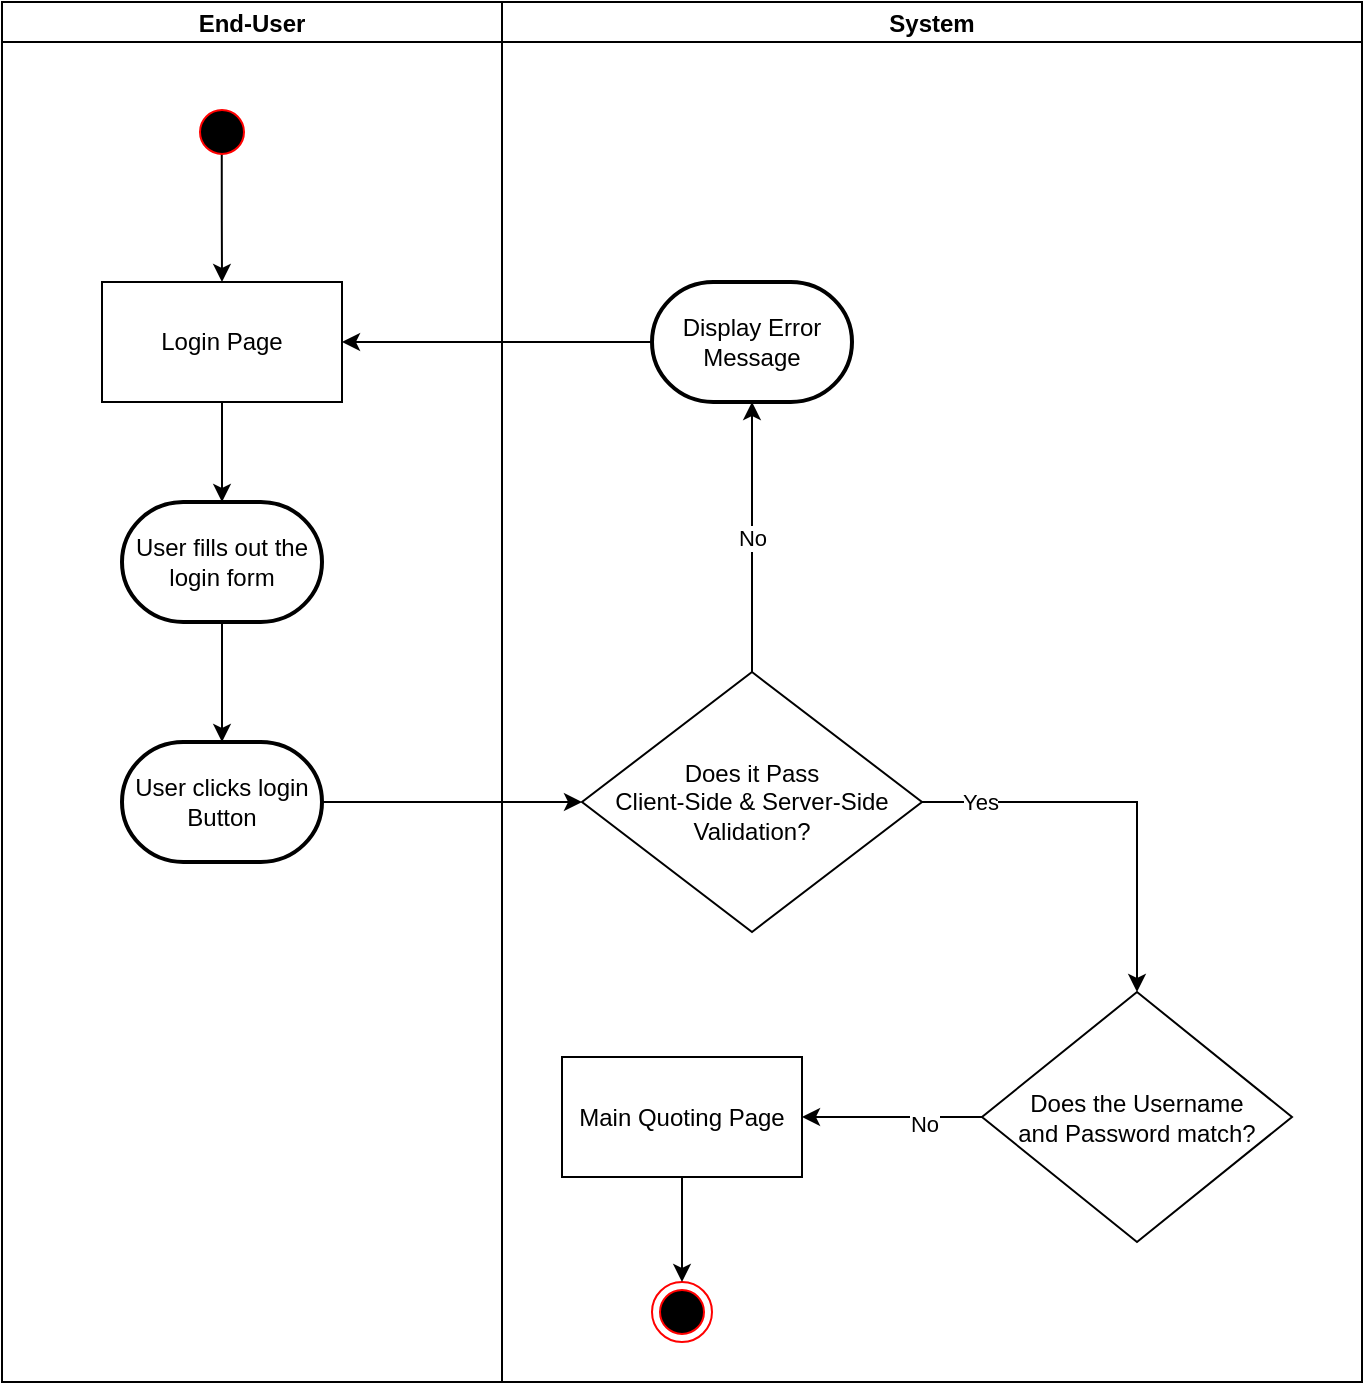 <mxfile version="20.4.0" type="github">
  <diagram id="wEBqfs0fLrA0wYbtQWPo" name="Page-1">
    <mxGraphModel dx="1421" dy="-1411" grid="1" gridSize="10" guides="1" tooltips="1" connect="1" arrows="1" fold="1" page="1" pageScale="1" pageWidth="850" pageHeight="1100" math="0" shadow="0">
      <root>
        <mxCell id="0" />
        <mxCell id="1" parent="0" />
        <mxCell id="65VOUvMgaLMo3-tbhrjl-1" value="End-User" style="swimlane;startSize=20;" parent="1" vertex="1">
          <mxGeometry x="120" y="2480" width="250" height="690" as="geometry" />
        </mxCell>
        <mxCell id="nj590LRYsxGTTs_kBgOg-9" style="edgeStyle=orthogonalEdgeStyle;rounded=0;orthogonalLoop=1;jettySize=auto;html=1;entryX=0.5;entryY=0;entryDx=0;entryDy=0;entryPerimeter=0;exitX=0.496;exitY=0.827;exitDx=0;exitDy=0;exitPerimeter=0;" parent="65VOUvMgaLMo3-tbhrjl-1" source="nj590LRYsxGTTs_kBgOg-10" edge="1">
          <mxGeometry relative="1" as="geometry">
            <mxPoint x="110" y="140" as="targetPoint" />
          </mxGeometry>
        </mxCell>
        <mxCell id="nj590LRYsxGTTs_kBgOg-10" value="" style="ellipse;html=1;shape=startState;fillColor=#000000;strokeColor=#ff0000;" parent="65VOUvMgaLMo3-tbhrjl-1" vertex="1">
          <mxGeometry x="95" y="50" width="30" height="30" as="geometry" />
        </mxCell>
        <mxCell id="zSzXEdfj71QLySuOlww8-1" value="Login Page" style="rounded=0;whiteSpace=wrap;html=1;" parent="65VOUvMgaLMo3-tbhrjl-1" vertex="1">
          <mxGeometry x="50" y="140" width="120" height="60" as="geometry" />
        </mxCell>
        <mxCell id="nj590LRYsxGTTs_kBgOg-3" value="User fills out the login form" style="strokeWidth=2;html=1;shape=mxgraph.flowchart.terminator;whiteSpace=wrap;" parent="65VOUvMgaLMo3-tbhrjl-1" vertex="1">
          <mxGeometry x="60" y="250" width="100" height="60" as="geometry" />
        </mxCell>
        <mxCell id="zSzXEdfj71QLySuOlww8-2" style="edgeStyle=orthogonalEdgeStyle;rounded=0;orthogonalLoop=1;jettySize=auto;html=1;entryX=0.5;entryY=0;entryDx=0;entryDy=0;entryPerimeter=0;" parent="65VOUvMgaLMo3-tbhrjl-1" source="zSzXEdfj71QLySuOlww8-1" target="nj590LRYsxGTTs_kBgOg-3" edge="1">
          <mxGeometry relative="1" as="geometry" />
        </mxCell>
        <mxCell id="nj590LRYsxGTTs_kBgOg-5" value="User clicks login Button" style="strokeWidth=2;html=1;shape=mxgraph.flowchart.terminator;whiteSpace=wrap;" parent="65VOUvMgaLMo3-tbhrjl-1" vertex="1">
          <mxGeometry x="60" y="370" width="100" height="60" as="geometry" />
        </mxCell>
        <mxCell id="nj590LRYsxGTTs_kBgOg-2" style="edgeStyle=orthogonalEdgeStyle;rounded=0;orthogonalLoop=1;jettySize=auto;html=1;exitX=0.5;exitY=1;exitDx=0;exitDy=0;exitPerimeter=0;entryX=0.5;entryY=0;entryDx=0;entryDy=0;entryPerimeter=0;" parent="65VOUvMgaLMo3-tbhrjl-1" source="nj590LRYsxGTTs_kBgOg-3" target="nj590LRYsxGTTs_kBgOg-5" edge="1">
          <mxGeometry relative="1" as="geometry">
            <mxPoint x="110.238" y="330" as="targetPoint" />
          </mxGeometry>
        </mxCell>
        <mxCell id="65VOUvMgaLMo3-tbhrjl-2" value="System" style="swimlane;startSize=20;" parent="1" vertex="1">
          <mxGeometry x="370" y="2480" width="430" height="690" as="geometry" />
        </mxCell>
        <mxCell id="65VOUvMgaLMo3-tbhrjl-6" value="No" style="edgeStyle=orthogonalEdgeStyle;rounded=0;orthogonalLoop=1;jettySize=auto;html=1;entryX=0.5;entryY=1;entryDx=0;entryDy=0;entryPerimeter=0;" parent="65VOUvMgaLMo3-tbhrjl-2" source="nj590LRYsxGTTs_kBgOg-8" target="65VOUvMgaLMo3-tbhrjl-4" edge="1">
          <mxGeometry relative="1" as="geometry" />
        </mxCell>
        <mxCell id="65VOUvMgaLMo3-tbhrjl-10" value="Yes" style="edgeStyle=orthogonalEdgeStyle;rounded=0;orthogonalLoop=1;jettySize=auto;html=1;" parent="65VOUvMgaLMo3-tbhrjl-2" source="nj590LRYsxGTTs_kBgOg-8" target="WCZOlGBW4HniHdG6kDoX-1" edge="1">
          <mxGeometry x="-0.703" relative="1" as="geometry">
            <mxPoint x="-1" as="offset" />
          </mxGeometry>
        </mxCell>
        <mxCell id="nj590LRYsxGTTs_kBgOg-8" value="Does it Pass &lt;br&gt;Client-Side &amp;amp; Server-Side Validation?" style="rhombus;whiteSpace=wrap;html=1;" parent="65VOUvMgaLMo3-tbhrjl-2" vertex="1">
          <mxGeometry x="40" y="335" width="170" height="130" as="geometry" />
        </mxCell>
        <mxCell id="65VOUvMgaLMo3-tbhrjl-4" value="Display Error Message" style="strokeWidth=2;html=1;shape=mxgraph.flowchart.terminator;whiteSpace=wrap;" parent="65VOUvMgaLMo3-tbhrjl-2" vertex="1">
          <mxGeometry x="75" y="140" width="100" height="60" as="geometry" />
        </mxCell>
        <mxCell id="nj590LRYsxGTTs_kBgOg-11" value="" style="ellipse;html=1;shape=endState;fillColor=#000000;strokeColor=#ff0000;" parent="65VOUvMgaLMo3-tbhrjl-2" vertex="1">
          <mxGeometry x="75" y="640" width="30" height="30" as="geometry" />
        </mxCell>
        <mxCell id="65VOUvMgaLMo3-tbhrjl-11" style="edgeStyle=orthogonalEdgeStyle;rounded=0;orthogonalLoop=1;jettySize=auto;html=1;entryX=0.5;entryY=0;entryDx=0;entryDy=0;" parent="65VOUvMgaLMo3-tbhrjl-2" source="65VOUvMgaLMo3-tbhrjl-9" target="nj590LRYsxGTTs_kBgOg-11" edge="1">
          <mxGeometry relative="1" as="geometry" />
        </mxCell>
        <mxCell id="65VOUvMgaLMo3-tbhrjl-9" value="Main Quoting Page" style="rounded=0;whiteSpace=wrap;html=1;" parent="65VOUvMgaLMo3-tbhrjl-2" vertex="1">
          <mxGeometry x="30" y="527.5" width="120" height="60" as="geometry" />
        </mxCell>
        <mxCell id="WCZOlGBW4HniHdG6kDoX-4" value="No" style="edgeStyle=orthogonalEdgeStyle;rounded=0;orthogonalLoop=1;jettySize=auto;html=1;entryX=1;entryY=0.5;entryDx=0;entryDy=0;" edge="1" parent="65VOUvMgaLMo3-tbhrjl-2" source="WCZOlGBW4HniHdG6kDoX-1" target="65VOUvMgaLMo3-tbhrjl-9">
          <mxGeometry x="-0.333" y="3" relative="1" as="geometry">
            <mxPoint x="1" as="offset" />
          </mxGeometry>
        </mxCell>
        <mxCell id="WCZOlGBW4HniHdG6kDoX-1" value="Does the Username &lt;br&gt;and Password match?" style="rhombus;whiteSpace=wrap;html=1;" vertex="1" parent="65VOUvMgaLMo3-tbhrjl-2">
          <mxGeometry x="240" y="495" width="155" height="125" as="geometry" />
        </mxCell>
        <mxCell id="nj590LRYsxGTTs_kBgOg-4" style="edgeStyle=orthogonalEdgeStyle;rounded=0;orthogonalLoop=1;jettySize=auto;html=1;entryX=0;entryY=0.5;entryDx=0;entryDy=0;" parent="1" source="nj590LRYsxGTTs_kBgOg-5" target="nj590LRYsxGTTs_kBgOg-8" edge="1">
          <mxGeometry relative="1" as="geometry">
            <Array as="points">
              <mxPoint x="350" y="2880" />
              <mxPoint x="350" y="2880" />
            </Array>
          </mxGeometry>
        </mxCell>
        <mxCell id="65VOUvMgaLMo3-tbhrjl-7" style="edgeStyle=orthogonalEdgeStyle;rounded=0;orthogonalLoop=1;jettySize=auto;html=1;entryX=1;entryY=0.5;entryDx=0;entryDy=0;exitX=0;exitY=0.5;exitDx=0;exitDy=0;exitPerimeter=0;" parent="1" source="65VOUvMgaLMo3-tbhrjl-4" target="zSzXEdfj71QLySuOlww8-1" edge="1">
          <mxGeometry relative="1" as="geometry">
            <Array as="points">
              <mxPoint x="420" y="2650" />
              <mxPoint x="420" y="2650" />
            </Array>
          </mxGeometry>
        </mxCell>
      </root>
    </mxGraphModel>
  </diagram>
</mxfile>

